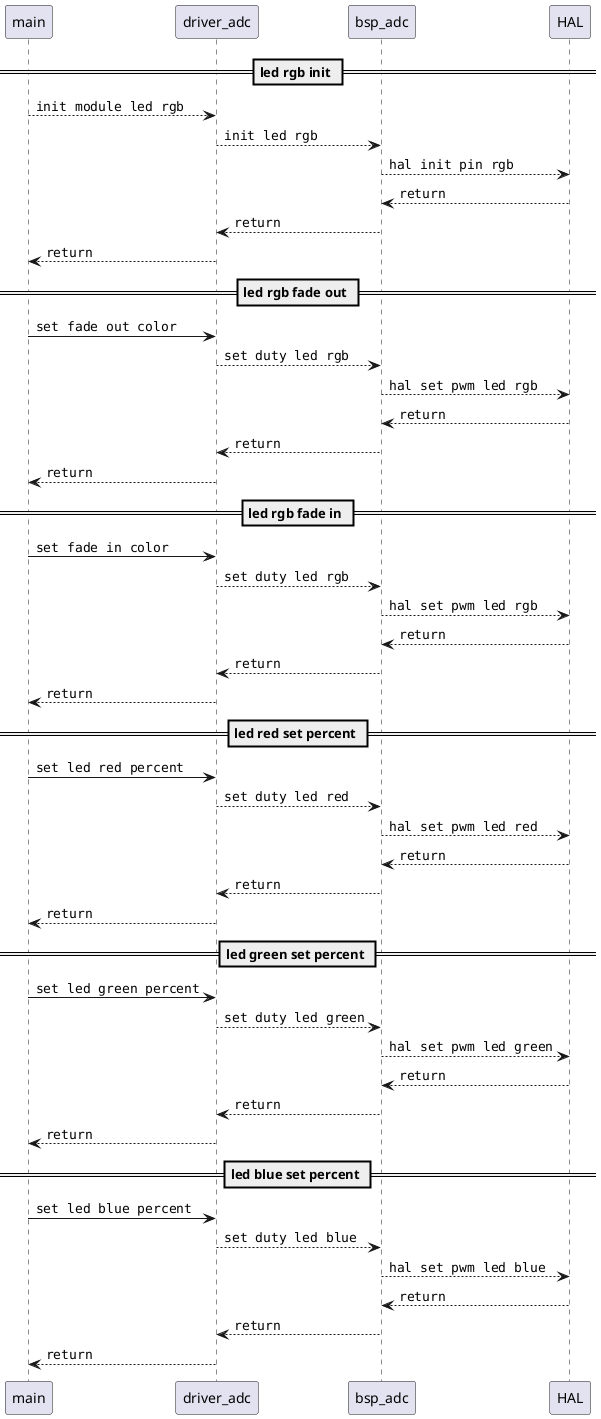 @startuml led rgb

== led rgb init ==
main --> driver_adc: ""init module led rgb""
driver_adc --> bsp_adc: ""init led rgb""
bsp_adc --> HAL: ""hal init pin rgb""
HAL --> bsp_adc: ""return""
bsp_adc --> driver_adc: ""return""
driver_adc --> main : ""return""
== led rgb fade out ==
main -> driver_adc: ""set fade out color""
driver_adc --> bsp_adc: ""set duty led rgb""
bsp_adc --> HAL: ""hal set pwm led rgb""
HAL --> bsp_adc: ""return""
bsp_adc --> driver_adc: ""return""
driver_adc --> main : ""return""
== led rgb fade in ==
main -> driver_adc: ""set fade in color""
driver_adc --> bsp_adc: ""set duty led rgb""
bsp_adc --> HAL: ""hal set pwm led rgb""
HAL --> bsp_adc: ""return""
bsp_adc --> driver_adc: ""return""
driver_adc --> main : ""return""
== led red set percent ==
main -> driver_adc: ""set led red percent""
driver_adc --> bsp_adc: ""set duty led red""
bsp_adc --> HAL: ""hal set pwm led red""
HAL --> bsp_adc: ""return""
bsp_adc --> driver_adc: ""return""
driver_adc --> main : ""return""
== led green set percent ==
main -> driver_adc: ""set led green percent""
driver_adc --> bsp_adc: ""set duty led green""
bsp_adc --> HAL: ""hal set pwm led green""
HAL --> bsp_adc: ""return""
bsp_adc --> driver_adc: ""return""
driver_adc --> main : ""return""
== led blue set percent ==
main -> driver_adc: ""set led blue percent""
driver_adc --> bsp_adc: ""set duty led blue""
bsp_adc --> HAL: ""hal set pwm led blue""
HAL --> bsp_adc: ""return""
bsp_adc --> driver_adc: ""return""
driver_adc --> main : ""return""

@enduml